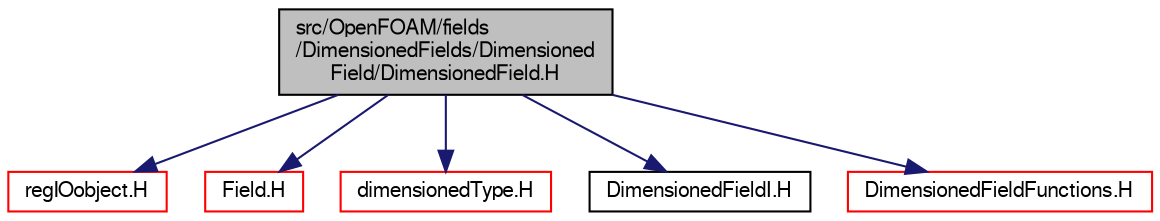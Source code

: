 digraph "src/OpenFOAM/fields/DimensionedFields/DimensionedField/DimensionedField.H"
{
  bgcolor="transparent";
  edge [fontname="FreeSans",fontsize="10",labelfontname="FreeSans",labelfontsize="10"];
  node [fontname="FreeSans",fontsize="10",shape=record];
  Node0 [label="src/OpenFOAM/fields\l/DimensionedFields/Dimensioned\lField/DimensionedField.H",height=0.2,width=0.4,color="black", fillcolor="grey75", style="filled", fontcolor="black"];
  Node0 -> Node1 [color="midnightblue",fontsize="10",style="solid",fontname="FreeSans"];
  Node1 [label="regIOobject.H",height=0.2,width=0.4,color="red",URL="$a09251.html"];
  Node0 -> Node68 [color="midnightblue",fontsize="10",style="solid",fontname="FreeSans"];
  Node68 [label="Field.H",height=0.2,width=0.4,color="red",URL="$a09575.html"];
  Node0 -> Node91 [color="midnightblue",fontsize="10",style="solid",fontname="FreeSans"];
  Node91 [label="dimensionedType.H",height=0.2,width=0.4,color="red",URL="$a09374.html"];
  Node0 -> Node107 [color="midnightblue",fontsize="10",style="solid",fontname="FreeSans"];
  Node107 [label="DimensionedFieldI.H",height=0.2,width=0.4,color="black",URL="$a09425.html"];
  Node0 -> Node108 [color="midnightblue",fontsize="10",style="solid",fontname="FreeSans"];
  Node108 [label="DimensionedFieldFunctions.H",height=0.2,width=0.4,color="red",URL="$a09416.html"];
}
